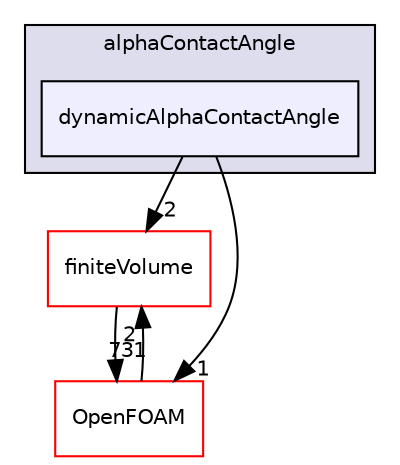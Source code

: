 digraph "src/transportModels/twoPhaseProperties/alphaContactAngle/dynamicAlphaContactAngle" {
  bgcolor=transparent;
  compound=true
  node [ fontsize="10", fontname="Helvetica"];
  edge [ labelfontsize="10", labelfontname="Helvetica"];
  subgraph clusterdir_b1ba5e17089ce8977fd49ed0dea41c50 {
    graph [ bgcolor="#ddddee", pencolor="black", label="alphaContactAngle" fontname="Helvetica", fontsize="10", URL="dir_b1ba5e17089ce8977fd49ed0dea41c50.html"]
  dir_38cc09aa106bbc9cba220356cb7f297c [shape=box, label="dynamicAlphaContactAngle", style="filled", fillcolor="#eeeeff", pencolor="black", URL="dir_38cc09aa106bbc9cba220356cb7f297c.html"];
  }
  dir_9bd15774b555cf7259a6fa18f99fe99b [shape=box label="finiteVolume" color="red" URL="dir_9bd15774b555cf7259a6fa18f99fe99b.html"];
  dir_c5473ff19b20e6ec4dfe5c310b3778a8 [shape=box label="OpenFOAM" color="red" URL="dir_c5473ff19b20e6ec4dfe5c310b3778a8.html"];
  dir_9bd15774b555cf7259a6fa18f99fe99b->dir_c5473ff19b20e6ec4dfe5c310b3778a8 [headlabel="731", labeldistance=1.5 headhref="dir_000894_001887.html"];
  dir_c5473ff19b20e6ec4dfe5c310b3778a8->dir_9bd15774b555cf7259a6fa18f99fe99b [headlabel="2", labeldistance=1.5 headhref="dir_001887_000894.html"];
  dir_38cc09aa106bbc9cba220356cb7f297c->dir_9bd15774b555cf7259a6fa18f99fe99b [headlabel="2", labeldistance=1.5 headhref="dir_002964_000894.html"];
  dir_38cc09aa106bbc9cba220356cb7f297c->dir_c5473ff19b20e6ec4dfe5c310b3778a8 [headlabel="1", labeldistance=1.5 headhref="dir_002964_001887.html"];
}
